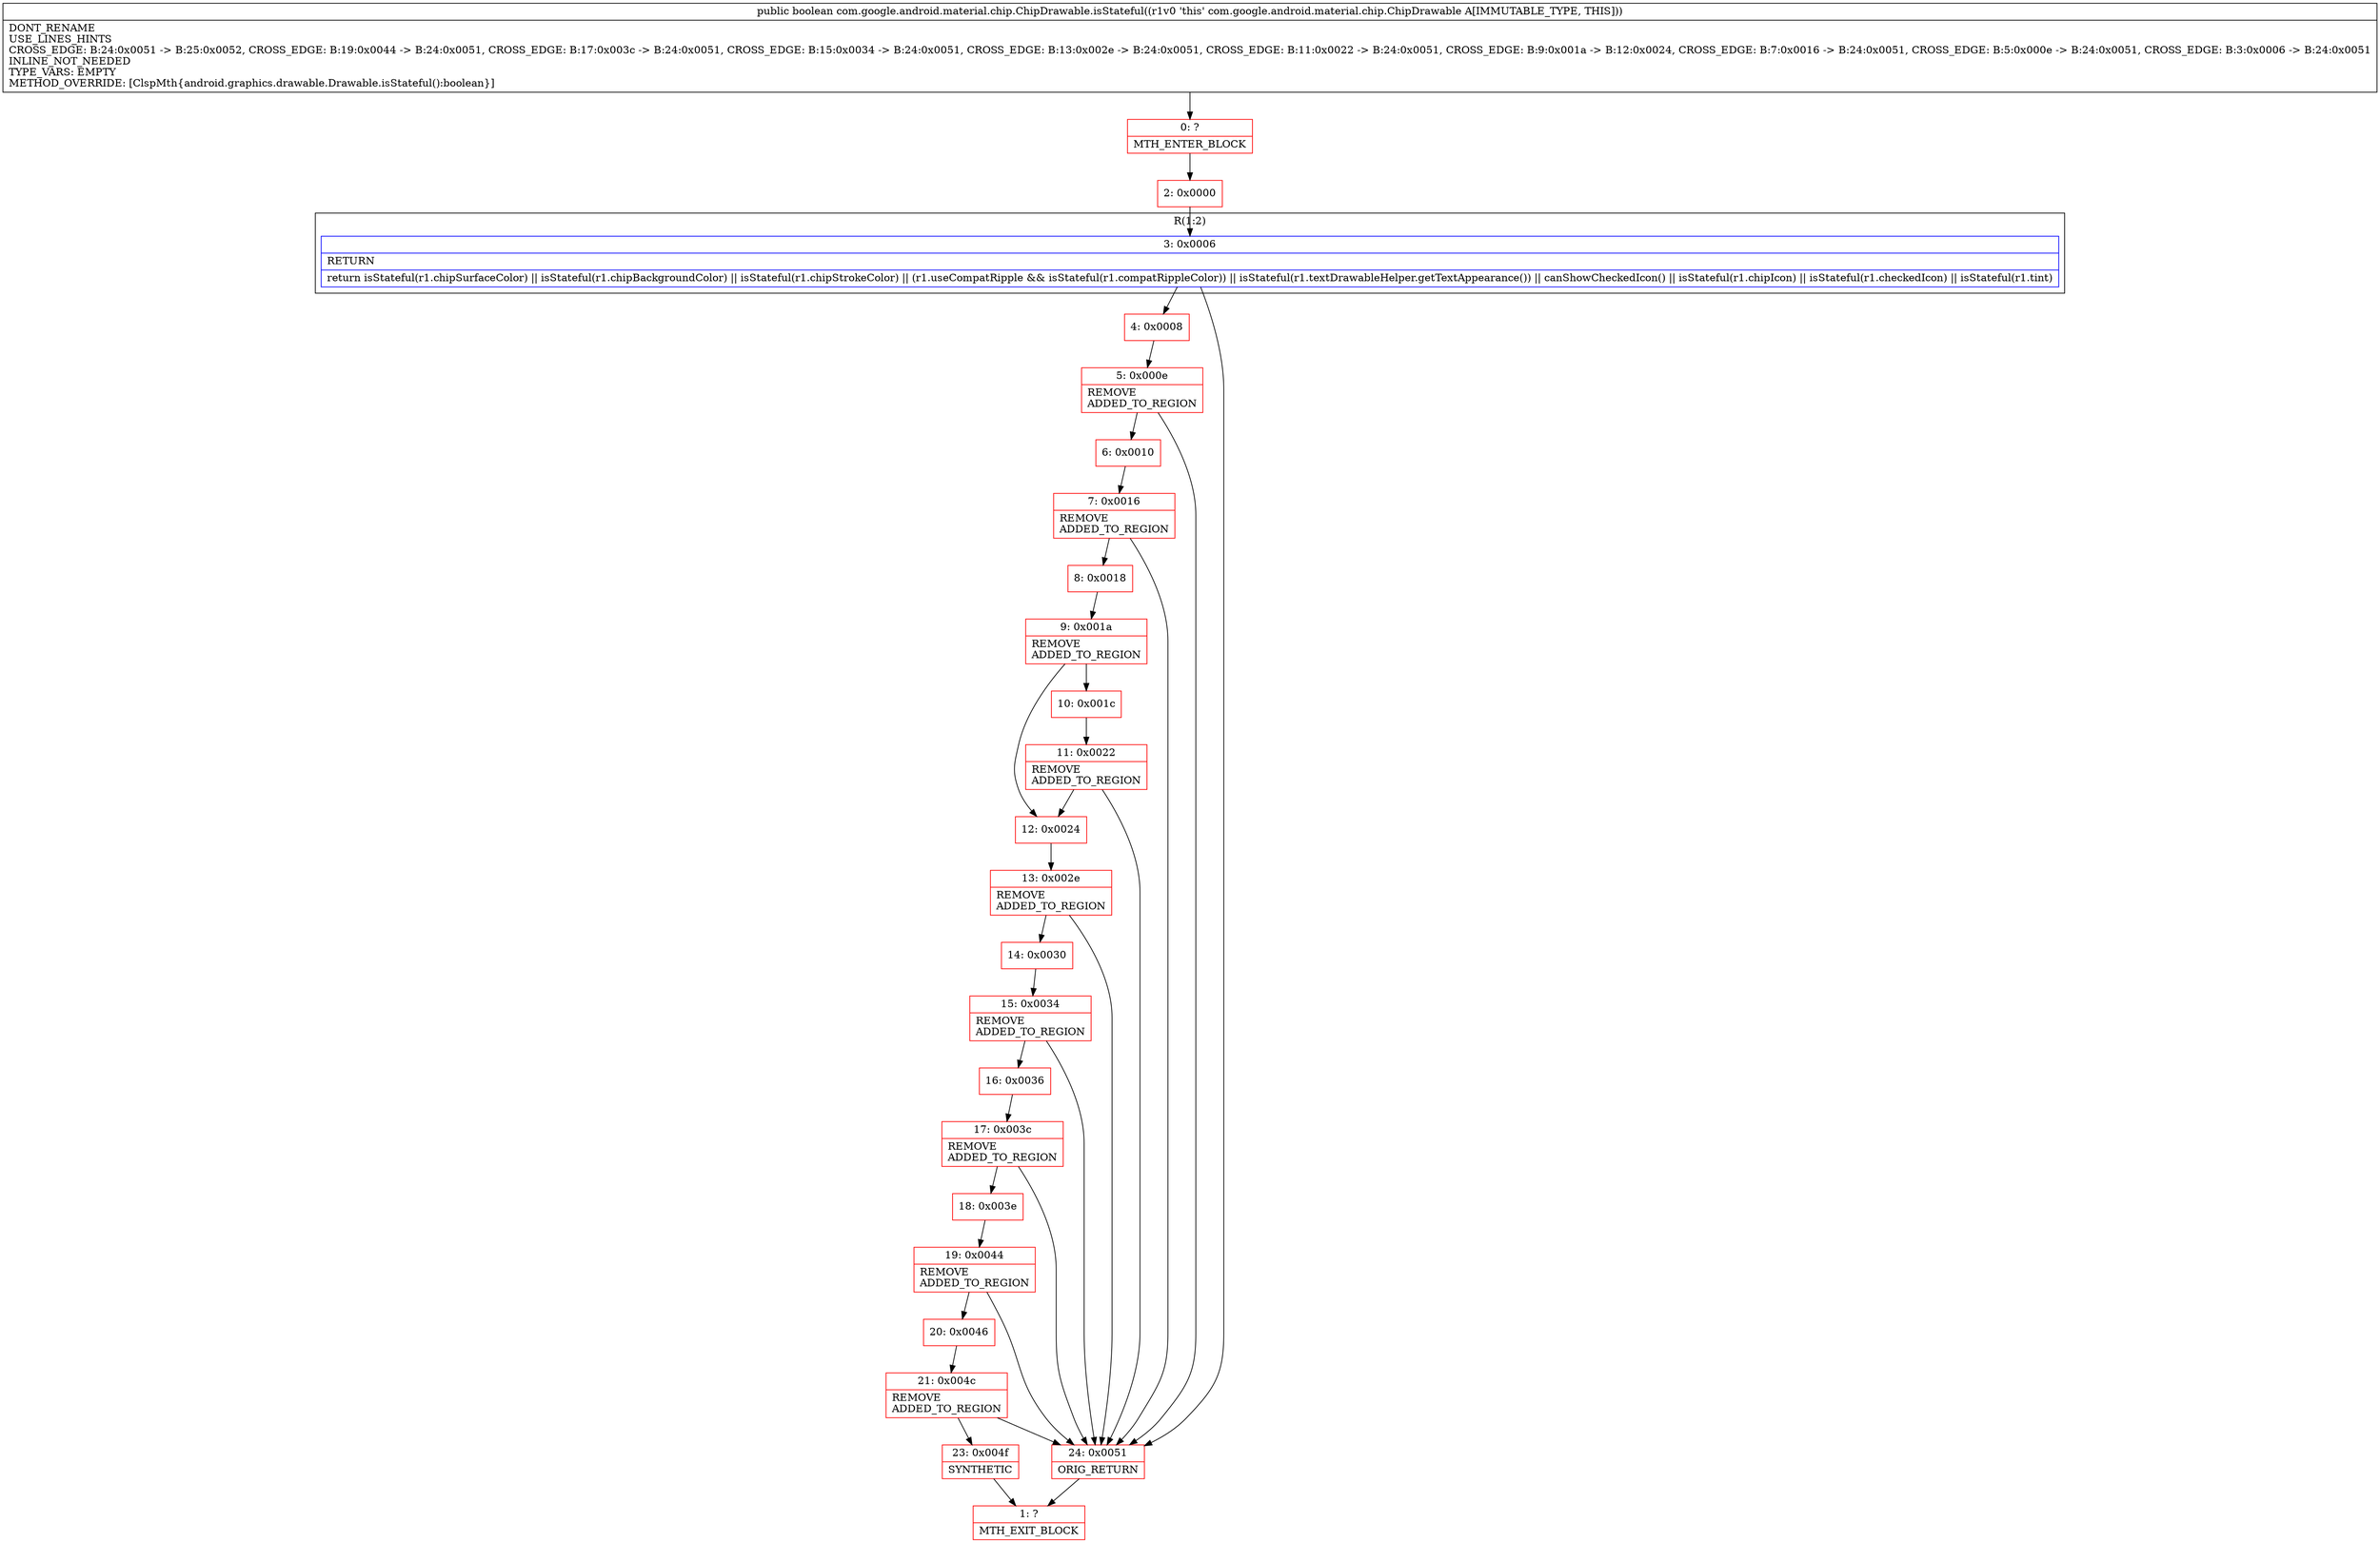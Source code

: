 digraph "CFG forcom.google.android.material.chip.ChipDrawable.isStateful()Z" {
subgraph cluster_Region_1192986392 {
label = "R(1:2)";
node [shape=record,color=blue];
Node_3 [shape=record,label="{3\:\ 0x0006|RETURN\l|return isStateful(r1.chipSurfaceColor) \|\| isStateful(r1.chipBackgroundColor) \|\| isStateful(r1.chipStrokeColor) \|\| (r1.useCompatRipple && isStateful(r1.compatRippleColor)) \|\| isStateful(r1.textDrawableHelper.getTextAppearance()) \|\| canShowCheckedIcon() \|\| isStateful(r1.chipIcon) \|\| isStateful(r1.checkedIcon) \|\| isStateful(r1.tint)\l}"];
}
Node_0 [shape=record,color=red,label="{0\:\ ?|MTH_ENTER_BLOCK\l}"];
Node_2 [shape=record,color=red,label="{2\:\ 0x0000}"];
Node_4 [shape=record,color=red,label="{4\:\ 0x0008}"];
Node_5 [shape=record,color=red,label="{5\:\ 0x000e|REMOVE\lADDED_TO_REGION\l}"];
Node_6 [shape=record,color=red,label="{6\:\ 0x0010}"];
Node_7 [shape=record,color=red,label="{7\:\ 0x0016|REMOVE\lADDED_TO_REGION\l}"];
Node_8 [shape=record,color=red,label="{8\:\ 0x0018}"];
Node_9 [shape=record,color=red,label="{9\:\ 0x001a|REMOVE\lADDED_TO_REGION\l}"];
Node_10 [shape=record,color=red,label="{10\:\ 0x001c}"];
Node_11 [shape=record,color=red,label="{11\:\ 0x0022|REMOVE\lADDED_TO_REGION\l}"];
Node_12 [shape=record,color=red,label="{12\:\ 0x0024}"];
Node_13 [shape=record,color=red,label="{13\:\ 0x002e|REMOVE\lADDED_TO_REGION\l}"];
Node_14 [shape=record,color=red,label="{14\:\ 0x0030}"];
Node_15 [shape=record,color=red,label="{15\:\ 0x0034|REMOVE\lADDED_TO_REGION\l}"];
Node_16 [shape=record,color=red,label="{16\:\ 0x0036}"];
Node_17 [shape=record,color=red,label="{17\:\ 0x003c|REMOVE\lADDED_TO_REGION\l}"];
Node_18 [shape=record,color=red,label="{18\:\ 0x003e}"];
Node_19 [shape=record,color=red,label="{19\:\ 0x0044|REMOVE\lADDED_TO_REGION\l}"];
Node_20 [shape=record,color=red,label="{20\:\ 0x0046}"];
Node_21 [shape=record,color=red,label="{21\:\ 0x004c|REMOVE\lADDED_TO_REGION\l}"];
Node_23 [shape=record,color=red,label="{23\:\ 0x004f|SYNTHETIC\l}"];
Node_1 [shape=record,color=red,label="{1\:\ ?|MTH_EXIT_BLOCK\l}"];
Node_24 [shape=record,color=red,label="{24\:\ 0x0051|ORIG_RETURN\l}"];
MethodNode[shape=record,label="{public boolean com.google.android.material.chip.ChipDrawable.isStateful((r1v0 'this' com.google.android.material.chip.ChipDrawable A[IMMUTABLE_TYPE, THIS]))  | DONT_RENAME\lUSE_LINES_HINTS\lCROSS_EDGE: B:24:0x0051 \-\> B:25:0x0052, CROSS_EDGE: B:19:0x0044 \-\> B:24:0x0051, CROSS_EDGE: B:17:0x003c \-\> B:24:0x0051, CROSS_EDGE: B:15:0x0034 \-\> B:24:0x0051, CROSS_EDGE: B:13:0x002e \-\> B:24:0x0051, CROSS_EDGE: B:11:0x0022 \-\> B:24:0x0051, CROSS_EDGE: B:9:0x001a \-\> B:12:0x0024, CROSS_EDGE: B:7:0x0016 \-\> B:24:0x0051, CROSS_EDGE: B:5:0x000e \-\> B:24:0x0051, CROSS_EDGE: B:3:0x0006 \-\> B:24:0x0051\lINLINE_NOT_NEEDED\lTYPE_VARS: EMPTY\lMETHOD_OVERRIDE: [ClspMth\{android.graphics.drawable.Drawable.isStateful():boolean\}]\l}"];
MethodNode -> Node_0;Node_3 -> Node_4;
Node_3 -> Node_24;
Node_0 -> Node_2;
Node_2 -> Node_3;
Node_4 -> Node_5;
Node_5 -> Node_6;
Node_5 -> Node_24;
Node_6 -> Node_7;
Node_7 -> Node_8;
Node_7 -> Node_24;
Node_8 -> Node_9;
Node_9 -> Node_10;
Node_9 -> Node_12;
Node_10 -> Node_11;
Node_11 -> Node_12;
Node_11 -> Node_24;
Node_12 -> Node_13;
Node_13 -> Node_14;
Node_13 -> Node_24;
Node_14 -> Node_15;
Node_15 -> Node_16;
Node_15 -> Node_24;
Node_16 -> Node_17;
Node_17 -> Node_18;
Node_17 -> Node_24;
Node_18 -> Node_19;
Node_19 -> Node_20;
Node_19 -> Node_24;
Node_20 -> Node_21;
Node_21 -> Node_23;
Node_21 -> Node_24;
Node_23 -> Node_1;
Node_24 -> Node_1;
}

